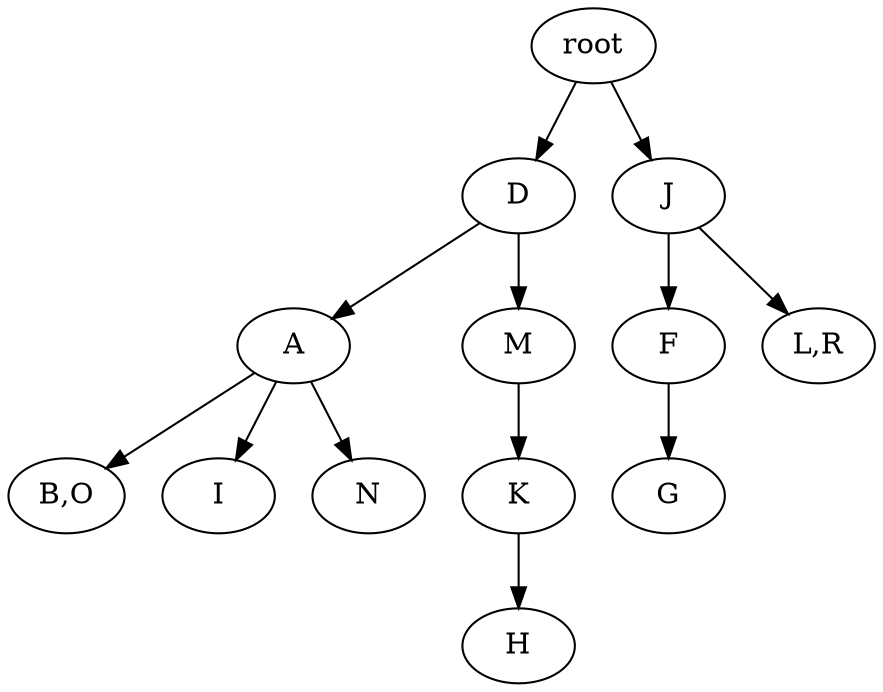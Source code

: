 strict digraph G {
	graph [name=G];
	0	 [label=root];
	7	 [label=D];
	0 -> 7;
	1	 [label=J];
	0 -> 1;
	9	 [label=A];
	12	 [label="B,O"];
	9 -> 12;
	14	 [label=I];
	9 -> 14;
	13	 [label=N];
	9 -> 13;
	7 -> 9;
	8	 [label=M];
	7 -> 8;
	2	 [label=F];
	4	 [label=G];
	2 -> 4;
	11	 [label=H];
	1 -> 2;
	6	 [label="L,R"];
	1 -> 6;
	10	 [label=K];
	10 -> 11;
	8 -> 10;
}

